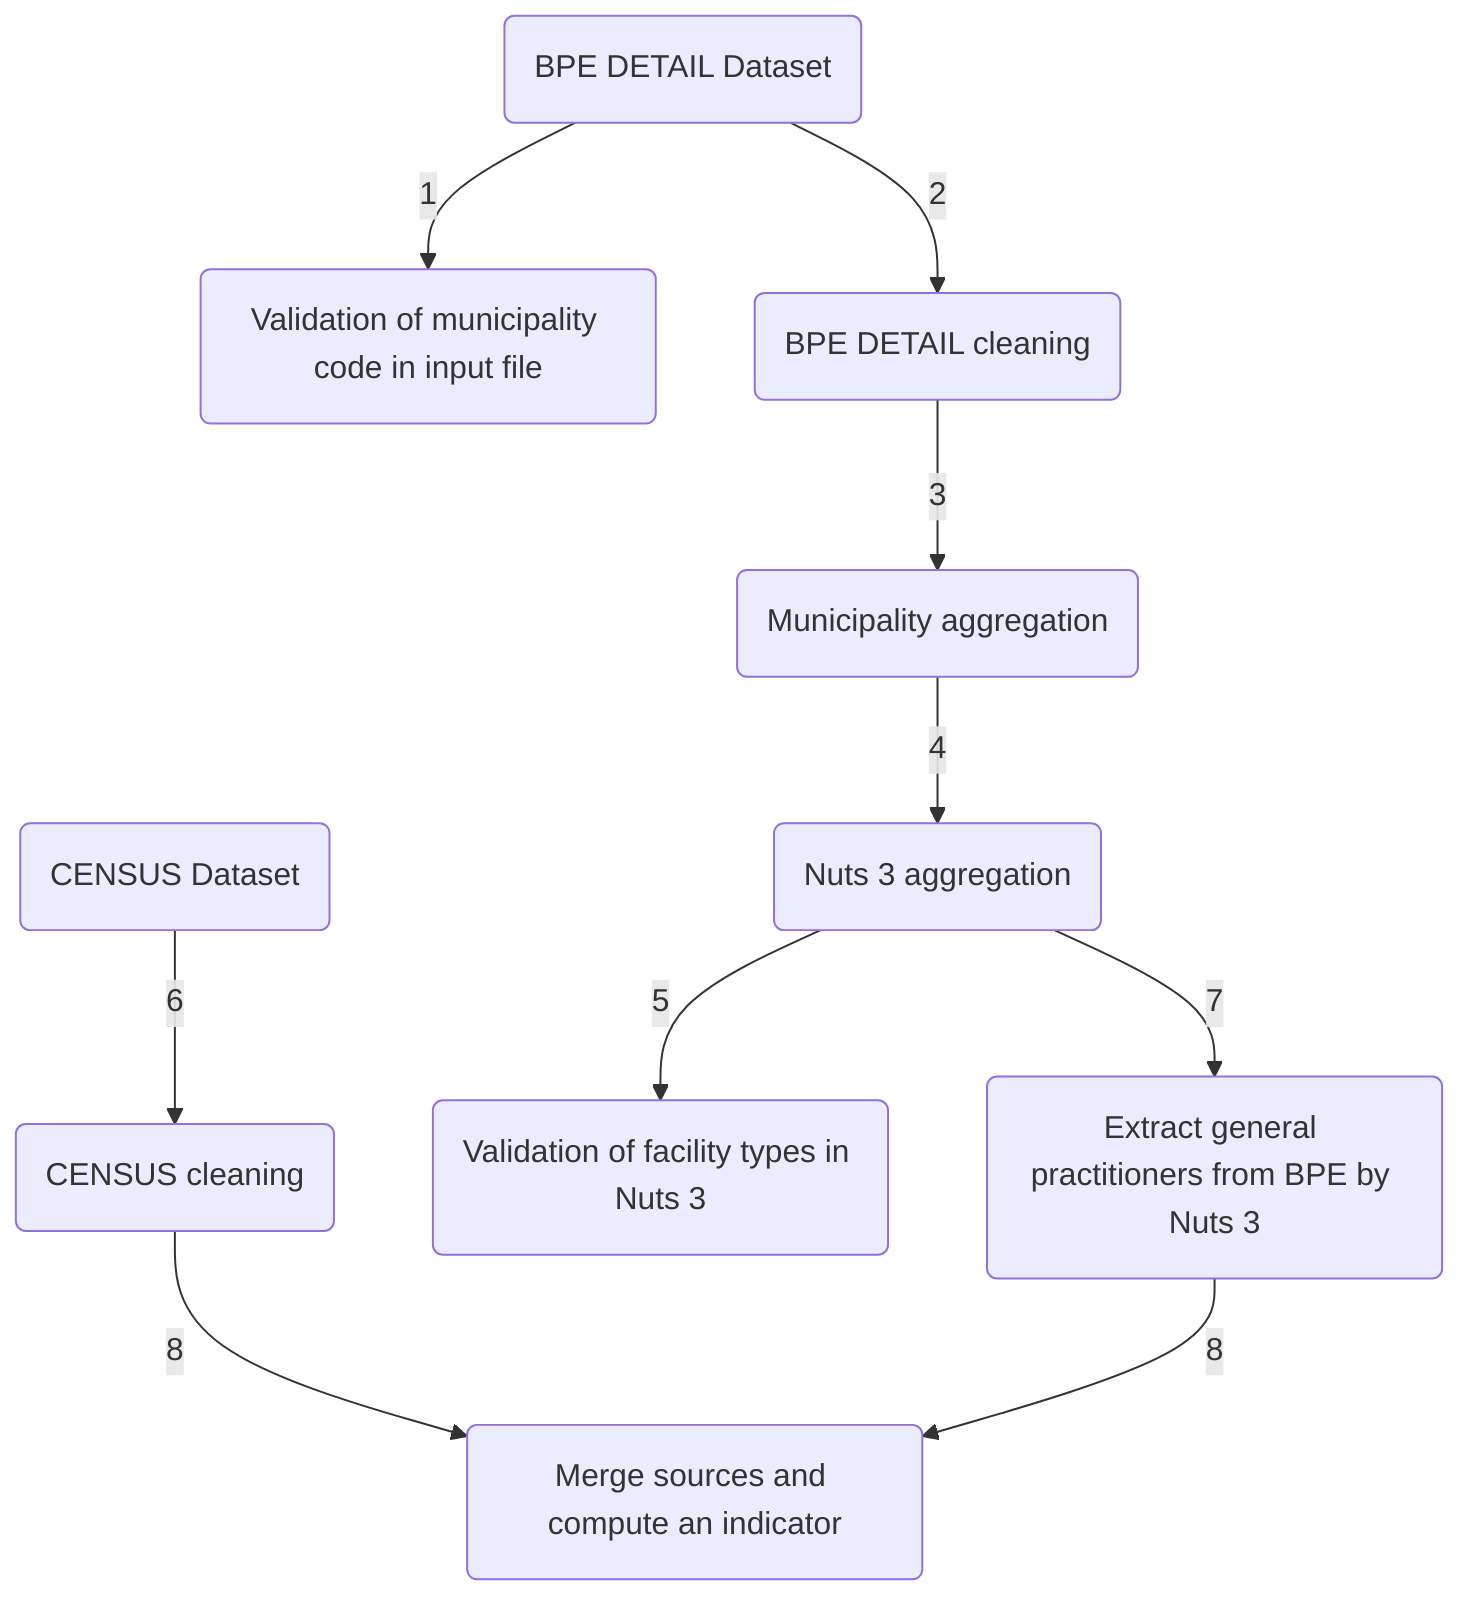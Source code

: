 graph TD
  T0(BPE DETAIL Dataset)

  T1(CENSUS Dataset)

  S1(Validation of municipality code in input file)
  
  S2(BPE DETAIL cleaning)

  S3(Municipality aggregation)

  S4(Nuts 3 aggregation)

  S5(Validation of facility types in Nuts 3)

  S6(CENSUS cleaning)

  S7(Extract general practitioners from BPE by Nuts 3)

  S8(Merge sources and compute an indicator)

  T0-->|1|S1

  T0-->|2|S2

  S2-->|3|S3

  S3-->|4|S4

  S4-->|5|S5

  S4-->|7|S7

  T1-->|6|S6

  S6-->|8|S8
  S7-->|8|S8